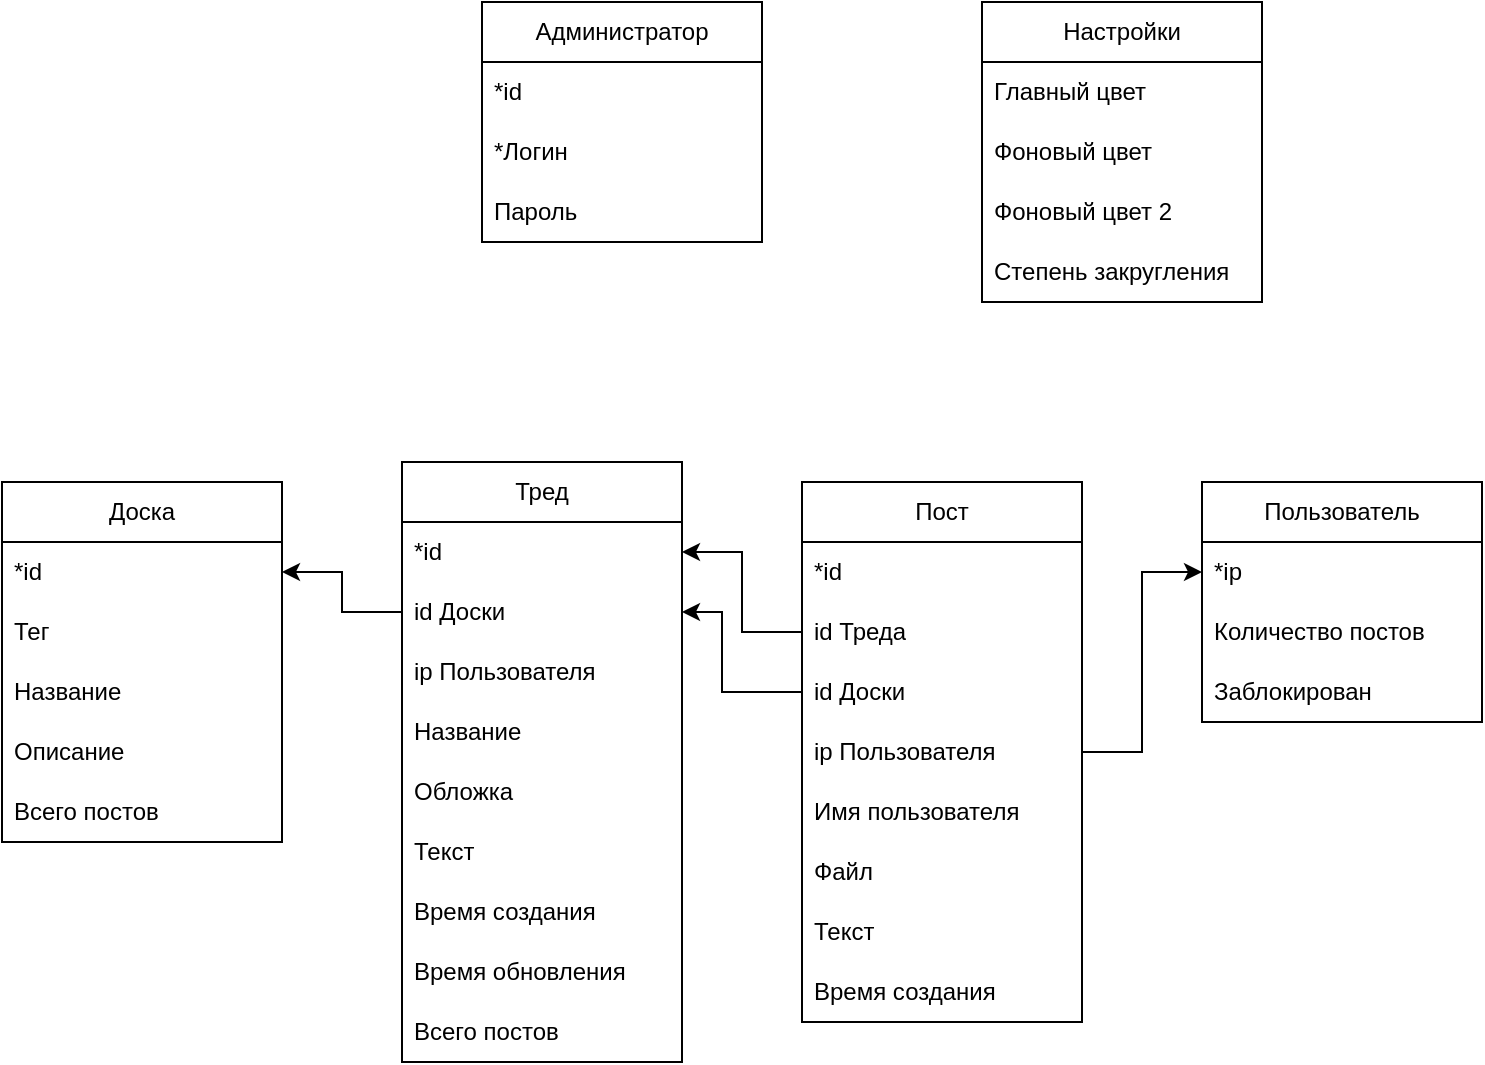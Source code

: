 <mxfile version="23.0.2" type="device">
  <diagram name="Страница — 1" id="TEm_JONVUgMjxSyNPeXF">
    <mxGraphModel dx="1434" dy="836" grid="1" gridSize="10" guides="1" tooltips="1" connect="1" arrows="1" fold="1" page="1" pageScale="1" pageWidth="827" pageHeight="1169" math="0" shadow="0">
      <root>
        <mxCell id="0" />
        <mxCell id="1" parent="0" />
        <mxCell id="angiFKqXrOHYyXC14RLH-1" value="Доска" style="swimlane;fontStyle=0;childLayout=stackLayout;horizontal=1;startSize=30;horizontalStack=0;resizeParent=1;resizeParentMax=0;resizeLast=0;collapsible=1;marginBottom=0;whiteSpace=wrap;html=1;" parent="1" vertex="1">
          <mxGeometry x="40" y="320" width="140" height="180" as="geometry" />
        </mxCell>
        <mxCell id="angiFKqXrOHYyXC14RLH-2" value="*id" style="text;strokeColor=none;fillColor=none;align=left;verticalAlign=middle;spacingLeft=4;spacingRight=4;overflow=hidden;points=[[0,0.5],[1,0.5]];portConstraint=eastwest;rotatable=0;whiteSpace=wrap;html=1;" parent="angiFKqXrOHYyXC14RLH-1" vertex="1">
          <mxGeometry y="30" width="140" height="30" as="geometry" />
        </mxCell>
        <mxCell id="angiFKqXrOHYyXC14RLH-3" value="Тег" style="text;strokeColor=none;fillColor=none;align=left;verticalAlign=middle;spacingLeft=4;spacingRight=4;overflow=hidden;points=[[0,0.5],[1,0.5]];portConstraint=eastwest;rotatable=0;whiteSpace=wrap;html=1;" parent="angiFKqXrOHYyXC14RLH-1" vertex="1">
          <mxGeometry y="60" width="140" height="30" as="geometry" />
        </mxCell>
        <mxCell id="angiFKqXrOHYyXC14RLH-4" value="Название" style="text;strokeColor=none;fillColor=none;align=left;verticalAlign=middle;spacingLeft=4;spacingRight=4;overflow=hidden;points=[[0,0.5],[1,0.5]];portConstraint=eastwest;rotatable=0;whiteSpace=wrap;html=1;" parent="angiFKqXrOHYyXC14RLH-1" vertex="1">
          <mxGeometry y="90" width="140" height="30" as="geometry" />
        </mxCell>
        <mxCell id="angiFKqXrOHYyXC14RLH-5" value="Описание" style="text;strokeColor=none;fillColor=none;align=left;verticalAlign=middle;spacingLeft=4;spacingRight=4;overflow=hidden;points=[[0,0.5],[1,0.5]];portConstraint=eastwest;rotatable=0;whiteSpace=wrap;html=1;" parent="angiFKqXrOHYyXC14RLH-1" vertex="1">
          <mxGeometry y="120" width="140" height="30" as="geometry" />
        </mxCell>
        <mxCell id="angiFKqXrOHYyXC14RLH-6" value="Всего постов" style="text;strokeColor=none;fillColor=none;align=left;verticalAlign=middle;spacingLeft=4;spacingRight=4;overflow=hidden;points=[[0,0.5],[1,0.5]];portConstraint=eastwest;rotatable=0;whiteSpace=wrap;html=1;" parent="angiFKqXrOHYyXC14RLH-1" vertex="1">
          <mxGeometry y="150" width="140" height="30" as="geometry" />
        </mxCell>
        <mxCell id="angiFKqXrOHYyXC14RLH-7" value="Тред" style="swimlane;fontStyle=0;childLayout=stackLayout;horizontal=1;startSize=30;horizontalStack=0;resizeParent=1;resizeParentMax=0;resizeLast=0;collapsible=1;marginBottom=0;whiteSpace=wrap;html=1;" parent="1" vertex="1">
          <mxGeometry x="240" y="310" width="140" height="300" as="geometry" />
        </mxCell>
        <mxCell id="angiFKqXrOHYyXC14RLH-8" value="*id" style="text;strokeColor=none;fillColor=none;align=left;verticalAlign=middle;spacingLeft=4;spacingRight=4;overflow=hidden;points=[[0,0.5],[1,0.5]];portConstraint=eastwest;rotatable=0;whiteSpace=wrap;html=1;" parent="angiFKqXrOHYyXC14RLH-7" vertex="1">
          <mxGeometry y="30" width="140" height="30" as="geometry" />
        </mxCell>
        <mxCell id="cD5s0DsiN1p8NeQJLE8h-1" value="id Доски" style="text;strokeColor=none;fillColor=none;align=left;verticalAlign=middle;spacingLeft=4;spacingRight=4;overflow=hidden;points=[[0,0.5],[1,0.5]];portConstraint=eastwest;rotatable=0;whiteSpace=wrap;html=1;" parent="angiFKqXrOHYyXC14RLH-7" vertex="1">
          <mxGeometry y="60" width="140" height="30" as="geometry" />
        </mxCell>
        <mxCell id="voGjfw6mhq2Z4qjZnaAS-1" value="ip Пользователя" style="text;strokeColor=none;fillColor=none;align=left;verticalAlign=middle;spacingLeft=4;spacingRight=4;overflow=hidden;points=[[0,0.5],[1,0.5]];portConstraint=eastwest;rotatable=0;whiteSpace=wrap;html=1;" parent="angiFKqXrOHYyXC14RLH-7" vertex="1">
          <mxGeometry y="90" width="140" height="30" as="geometry" />
        </mxCell>
        <mxCell id="angiFKqXrOHYyXC14RLH-9" value="Название" style="text;strokeColor=none;fillColor=none;align=left;verticalAlign=middle;spacingLeft=4;spacingRight=4;overflow=hidden;points=[[0,0.5],[1,0.5]];portConstraint=eastwest;rotatable=0;whiteSpace=wrap;html=1;" parent="angiFKqXrOHYyXC14RLH-7" vertex="1">
          <mxGeometry y="120" width="140" height="30" as="geometry" />
        </mxCell>
        <mxCell id="angiFKqXrOHYyXC14RLH-10" value="Обложка" style="text;strokeColor=none;fillColor=none;align=left;verticalAlign=middle;spacingLeft=4;spacingRight=4;overflow=hidden;points=[[0,0.5],[1,0.5]];portConstraint=eastwest;rotatable=0;whiteSpace=wrap;html=1;" parent="angiFKqXrOHYyXC14RLH-7" vertex="1">
          <mxGeometry y="150" width="140" height="30" as="geometry" />
        </mxCell>
        <mxCell id="angiFKqXrOHYyXC14RLH-11" value="Текст" style="text;strokeColor=none;fillColor=none;align=left;verticalAlign=middle;spacingLeft=4;spacingRight=4;overflow=hidden;points=[[0,0.5],[1,0.5]];portConstraint=eastwest;rotatable=0;whiteSpace=wrap;html=1;" parent="angiFKqXrOHYyXC14RLH-7" vertex="1">
          <mxGeometry y="180" width="140" height="30" as="geometry" />
        </mxCell>
        <mxCell id="cD5s0DsiN1p8NeQJLE8h-9" value="Время создания" style="text;strokeColor=none;fillColor=none;align=left;verticalAlign=middle;spacingLeft=4;spacingRight=4;overflow=hidden;points=[[0,0.5],[1,0.5]];portConstraint=eastwest;rotatable=0;whiteSpace=wrap;html=1;" parent="angiFKqXrOHYyXC14RLH-7" vertex="1">
          <mxGeometry y="210" width="140" height="30" as="geometry" />
        </mxCell>
        <mxCell id="088XVENH4D5gGywGqh6t-4" value="Время обновления" style="text;strokeColor=none;fillColor=none;align=left;verticalAlign=middle;spacingLeft=4;spacingRight=4;overflow=hidden;points=[[0,0.5],[1,0.5]];portConstraint=eastwest;rotatable=0;whiteSpace=wrap;html=1;" parent="angiFKqXrOHYyXC14RLH-7" vertex="1">
          <mxGeometry y="240" width="140" height="30" as="geometry" />
        </mxCell>
        <mxCell id="sBqIIrZnsLfa3Gp7xN_o-1" value="Всего постов" style="text;strokeColor=none;fillColor=none;align=left;verticalAlign=middle;spacingLeft=4;spacingRight=4;overflow=hidden;points=[[0,0.5],[1,0.5]];portConstraint=eastwest;rotatable=0;whiteSpace=wrap;html=1;" parent="angiFKqXrOHYyXC14RLH-7" vertex="1">
          <mxGeometry y="270" width="140" height="30" as="geometry" />
        </mxCell>
        <mxCell id="angiFKqXrOHYyXC14RLH-12" value="Пост" style="swimlane;fontStyle=0;childLayout=stackLayout;horizontal=1;startSize=30;horizontalStack=0;resizeParent=1;resizeParentMax=0;resizeLast=0;collapsible=1;marginBottom=0;whiteSpace=wrap;html=1;" parent="1" vertex="1">
          <mxGeometry x="440" y="320" width="140" height="270" as="geometry" />
        </mxCell>
        <mxCell id="angiFKqXrOHYyXC14RLH-13" value="*id" style="text;strokeColor=none;fillColor=none;align=left;verticalAlign=middle;spacingLeft=4;spacingRight=4;overflow=hidden;points=[[0,0.5],[1,0.5]];portConstraint=eastwest;rotatable=0;whiteSpace=wrap;html=1;" parent="angiFKqXrOHYyXC14RLH-12" vertex="1">
          <mxGeometry y="30" width="140" height="30" as="geometry" />
        </mxCell>
        <mxCell id="cD5s0DsiN1p8NeQJLE8h-3" value="id Треда" style="text;strokeColor=none;fillColor=none;align=left;verticalAlign=middle;spacingLeft=4;spacingRight=4;overflow=hidden;points=[[0,0.5],[1,0.5]];portConstraint=eastwest;rotatable=0;whiteSpace=wrap;html=1;" parent="angiFKqXrOHYyXC14RLH-12" vertex="1">
          <mxGeometry y="60" width="140" height="30" as="geometry" />
        </mxCell>
        <mxCell id="088XVENH4D5gGywGqh6t-1" value="id Доски" style="text;strokeColor=none;fillColor=none;align=left;verticalAlign=middle;spacingLeft=4;spacingRight=4;overflow=hidden;points=[[0,0.5],[1,0.5]];portConstraint=eastwest;rotatable=0;whiteSpace=wrap;html=1;" parent="angiFKqXrOHYyXC14RLH-12" vertex="1">
          <mxGeometry y="90" width="140" height="30" as="geometry" />
        </mxCell>
        <mxCell id="voGjfw6mhq2Z4qjZnaAS-2" value="ip Пользователя" style="text;strokeColor=none;fillColor=none;align=left;verticalAlign=middle;spacingLeft=4;spacingRight=4;overflow=hidden;points=[[0,0.5],[1,0.5]];portConstraint=eastwest;rotatable=0;whiteSpace=wrap;html=1;" parent="angiFKqXrOHYyXC14RLH-12" vertex="1">
          <mxGeometry y="120" width="140" height="30" as="geometry" />
        </mxCell>
        <mxCell id="cD5s0DsiN1p8NeQJLE8h-7" value="Имя пользователя" style="text;strokeColor=none;fillColor=none;align=left;verticalAlign=middle;spacingLeft=4;spacingRight=4;overflow=hidden;points=[[0,0.5],[1,0.5]];portConstraint=eastwest;rotatable=0;whiteSpace=wrap;html=1;" parent="angiFKqXrOHYyXC14RLH-12" vertex="1">
          <mxGeometry y="150" width="140" height="30" as="geometry" />
        </mxCell>
        <mxCell id="angiFKqXrOHYyXC14RLH-14" value="Файл" style="text;strokeColor=none;fillColor=none;align=left;verticalAlign=middle;spacingLeft=4;spacingRight=4;overflow=hidden;points=[[0,0.5],[1,0.5]];portConstraint=eastwest;rotatable=0;whiteSpace=wrap;html=1;" parent="angiFKqXrOHYyXC14RLH-12" vertex="1">
          <mxGeometry y="180" width="140" height="30" as="geometry" />
        </mxCell>
        <mxCell id="angiFKqXrOHYyXC14RLH-15" value="Текст" style="text;strokeColor=none;fillColor=none;align=left;verticalAlign=middle;spacingLeft=4;spacingRight=4;overflow=hidden;points=[[0,0.5],[1,0.5]];portConstraint=eastwest;rotatable=0;whiteSpace=wrap;html=1;" parent="angiFKqXrOHYyXC14RLH-12" vertex="1">
          <mxGeometry y="210" width="140" height="30" as="geometry" />
        </mxCell>
        <mxCell id="cD5s0DsiN1p8NeQJLE8h-10" value="Время создания" style="text;strokeColor=none;fillColor=none;align=left;verticalAlign=middle;spacingLeft=4;spacingRight=4;overflow=hidden;points=[[0,0.5],[1,0.5]];portConstraint=eastwest;rotatable=0;whiteSpace=wrap;html=1;" parent="angiFKqXrOHYyXC14RLH-12" vertex="1">
          <mxGeometry y="240" width="140" height="30" as="geometry" />
        </mxCell>
        <mxCell id="angiFKqXrOHYyXC14RLH-16" value="Администратор" style="swimlane;fontStyle=0;childLayout=stackLayout;horizontal=1;startSize=30;horizontalStack=0;resizeParent=1;resizeParentMax=0;resizeLast=0;collapsible=1;marginBottom=0;whiteSpace=wrap;html=1;" parent="1" vertex="1">
          <mxGeometry x="280" y="80" width="140" height="120" as="geometry" />
        </mxCell>
        <mxCell id="angiFKqXrOHYyXC14RLH-17" value="*id" style="text;strokeColor=none;fillColor=none;align=left;verticalAlign=middle;spacingLeft=4;spacingRight=4;overflow=hidden;points=[[0,0.5],[1,0.5]];portConstraint=eastwest;rotatable=0;whiteSpace=wrap;html=1;" parent="angiFKqXrOHYyXC14RLH-16" vertex="1">
          <mxGeometry y="30" width="140" height="30" as="geometry" />
        </mxCell>
        <mxCell id="angiFKqXrOHYyXC14RLH-18" value="*Логин" style="text;strokeColor=none;fillColor=none;align=left;verticalAlign=middle;spacingLeft=4;spacingRight=4;overflow=hidden;points=[[0,0.5],[1,0.5]];portConstraint=eastwest;rotatable=0;whiteSpace=wrap;html=1;" parent="angiFKqXrOHYyXC14RLH-16" vertex="1">
          <mxGeometry y="60" width="140" height="30" as="geometry" />
        </mxCell>
        <mxCell id="angiFKqXrOHYyXC14RLH-19" value="Пароль" style="text;strokeColor=none;fillColor=none;align=left;verticalAlign=middle;spacingLeft=4;spacingRight=4;overflow=hidden;points=[[0,0.5],[1,0.5]];portConstraint=eastwest;rotatable=0;whiteSpace=wrap;html=1;" parent="angiFKqXrOHYyXC14RLH-16" vertex="1">
          <mxGeometry y="90" width="140" height="30" as="geometry" />
        </mxCell>
        <mxCell id="angiFKqXrOHYyXC14RLH-20" value="Пользователь" style="swimlane;fontStyle=0;childLayout=stackLayout;horizontal=1;startSize=30;horizontalStack=0;resizeParent=1;resizeParentMax=0;resizeLast=0;collapsible=1;marginBottom=0;whiteSpace=wrap;html=1;" parent="1" vertex="1">
          <mxGeometry x="640" y="320" width="140" height="120" as="geometry" />
        </mxCell>
        <mxCell id="angiFKqXrOHYyXC14RLH-21" value="*ip" style="text;strokeColor=none;fillColor=none;align=left;verticalAlign=middle;spacingLeft=4;spacingRight=4;overflow=hidden;points=[[0,0.5],[1,0.5]];portConstraint=eastwest;rotatable=0;whiteSpace=wrap;html=1;" parent="angiFKqXrOHYyXC14RLH-20" vertex="1">
          <mxGeometry y="30" width="140" height="30" as="geometry" />
        </mxCell>
        <mxCell id="ZvjiVNuVpQz1wDKCUCpS-6" value="Количество постов" style="text;strokeColor=none;fillColor=none;align=left;verticalAlign=middle;spacingLeft=4;spacingRight=4;overflow=hidden;points=[[0,0.5],[1,0.5]];portConstraint=eastwest;rotatable=0;whiteSpace=wrap;html=1;" vertex="1" parent="angiFKqXrOHYyXC14RLH-20">
          <mxGeometry y="60" width="140" height="30" as="geometry" />
        </mxCell>
        <mxCell id="ZvjiVNuVpQz1wDKCUCpS-7" value="Заблокирован" style="text;strokeColor=none;fillColor=none;align=left;verticalAlign=middle;spacingLeft=4;spacingRight=4;overflow=hidden;points=[[0,0.5],[1,0.5]];portConstraint=eastwest;rotatable=0;whiteSpace=wrap;html=1;" vertex="1" parent="angiFKqXrOHYyXC14RLH-20">
          <mxGeometry y="90" width="140" height="30" as="geometry" />
        </mxCell>
        <mxCell id="cD5s0DsiN1p8NeQJLE8h-2" style="edgeStyle=orthogonalEdgeStyle;rounded=0;orthogonalLoop=1;jettySize=auto;html=1;exitX=0;exitY=0.5;exitDx=0;exitDy=0;entryX=1;entryY=0.5;entryDx=0;entryDy=0;" parent="1" source="cD5s0DsiN1p8NeQJLE8h-1" target="angiFKqXrOHYyXC14RLH-2" edge="1">
          <mxGeometry relative="1" as="geometry" />
        </mxCell>
        <mxCell id="cD5s0DsiN1p8NeQJLE8h-5" style="edgeStyle=orthogonalEdgeStyle;rounded=0;orthogonalLoop=1;jettySize=auto;html=1;exitX=1;exitY=0.5;exitDx=0;exitDy=0;entryX=0;entryY=0.5;entryDx=0;entryDy=0;" parent="1" source="voGjfw6mhq2Z4qjZnaAS-2" target="angiFKqXrOHYyXC14RLH-21" edge="1">
          <mxGeometry relative="1" as="geometry" />
        </mxCell>
        <mxCell id="088XVENH4D5gGywGqh6t-2" style="edgeStyle=orthogonalEdgeStyle;rounded=0;orthogonalLoop=1;jettySize=auto;html=1;exitX=0;exitY=0.5;exitDx=0;exitDy=0;entryX=1;entryY=0.5;entryDx=0;entryDy=0;" parent="1" source="088XVENH4D5gGywGqh6t-1" target="cD5s0DsiN1p8NeQJLE8h-1" edge="1">
          <mxGeometry relative="1" as="geometry">
            <Array as="points">
              <mxPoint x="400" y="425" />
              <mxPoint x="400" y="385" />
            </Array>
          </mxGeometry>
        </mxCell>
        <mxCell id="088XVENH4D5gGywGqh6t-3" style="edgeStyle=orthogonalEdgeStyle;rounded=0;orthogonalLoop=1;jettySize=auto;html=1;exitX=0;exitY=0.5;exitDx=0;exitDy=0;entryX=1;entryY=0.5;entryDx=0;entryDy=0;" parent="1" source="cD5s0DsiN1p8NeQJLE8h-3" target="angiFKqXrOHYyXC14RLH-8" edge="1">
          <mxGeometry relative="1" as="geometry" />
        </mxCell>
        <mxCell id="ZvjiVNuVpQz1wDKCUCpS-1" value="Настройки" style="swimlane;fontStyle=0;childLayout=stackLayout;horizontal=1;startSize=30;horizontalStack=0;resizeParent=1;resizeParentMax=0;resizeLast=0;collapsible=1;marginBottom=0;whiteSpace=wrap;html=1;" vertex="1" parent="1">
          <mxGeometry x="530" y="80" width="140" height="150" as="geometry" />
        </mxCell>
        <mxCell id="ZvjiVNuVpQz1wDKCUCpS-2" value="Главный цвет" style="text;strokeColor=none;fillColor=none;align=left;verticalAlign=middle;spacingLeft=4;spacingRight=4;overflow=hidden;points=[[0,0.5],[1,0.5]];portConstraint=eastwest;rotatable=0;whiteSpace=wrap;html=1;" vertex="1" parent="ZvjiVNuVpQz1wDKCUCpS-1">
          <mxGeometry y="30" width="140" height="30" as="geometry" />
        </mxCell>
        <mxCell id="ZvjiVNuVpQz1wDKCUCpS-3" value="Фоновый цвет" style="text;strokeColor=none;fillColor=none;align=left;verticalAlign=middle;spacingLeft=4;spacingRight=4;overflow=hidden;points=[[0,0.5],[1,0.5]];portConstraint=eastwest;rotatable=0;whiteSpace=wrap;html=1;" vertex="1" parent="ZvjiVNuVpQz1wDKCUCpS-1">
          <mxGeometry y="60" width="140" height="30" as="geometry" />
        </mxCell>
        <mxCell id="ZvjiVNuVpQz1wDKCUCpS-4" value="Фоновый цвет 2" style="text;strokeColor=none;fillColor=none;align=left;verticalAlign=middle;spacingLeft=4;spacingRight=4;overflow=hidden;points=[[0,0.5],[1,0.5]];portConstraint=eastwest;rotatable=0;whiteSpace=wrap;html=1;" vertex="1" parent="ZvjiVNuVpQz1wDKCUCpS-1">
          <mxGeometry y="90" width="140" height="30" as="geometry" />
        </mxCell>
        <mxCell id="ZvjiVNuVpQz1wDKCUCpS-5" value="Степень закругления" style="text;strokeColor=none;fillColor=none;align=left;verticalAlign=middle;spacingLeft=4;spacingRight=4;overflow=hidden;points=[[0,0.5],[1,0.5]];portConstraint=eastwest;rotatable=0;whiteSpace=wrap;html=1;" vertex="1" parent="ZvjiVNuVpQz1wDKCUCpS-1">
          <mxGeometry y="120" width="140" height="30" as="geometry" />
        </mxCell>
      </root>
    </mxGraphModel>
  </diagram>
</mxfile>
